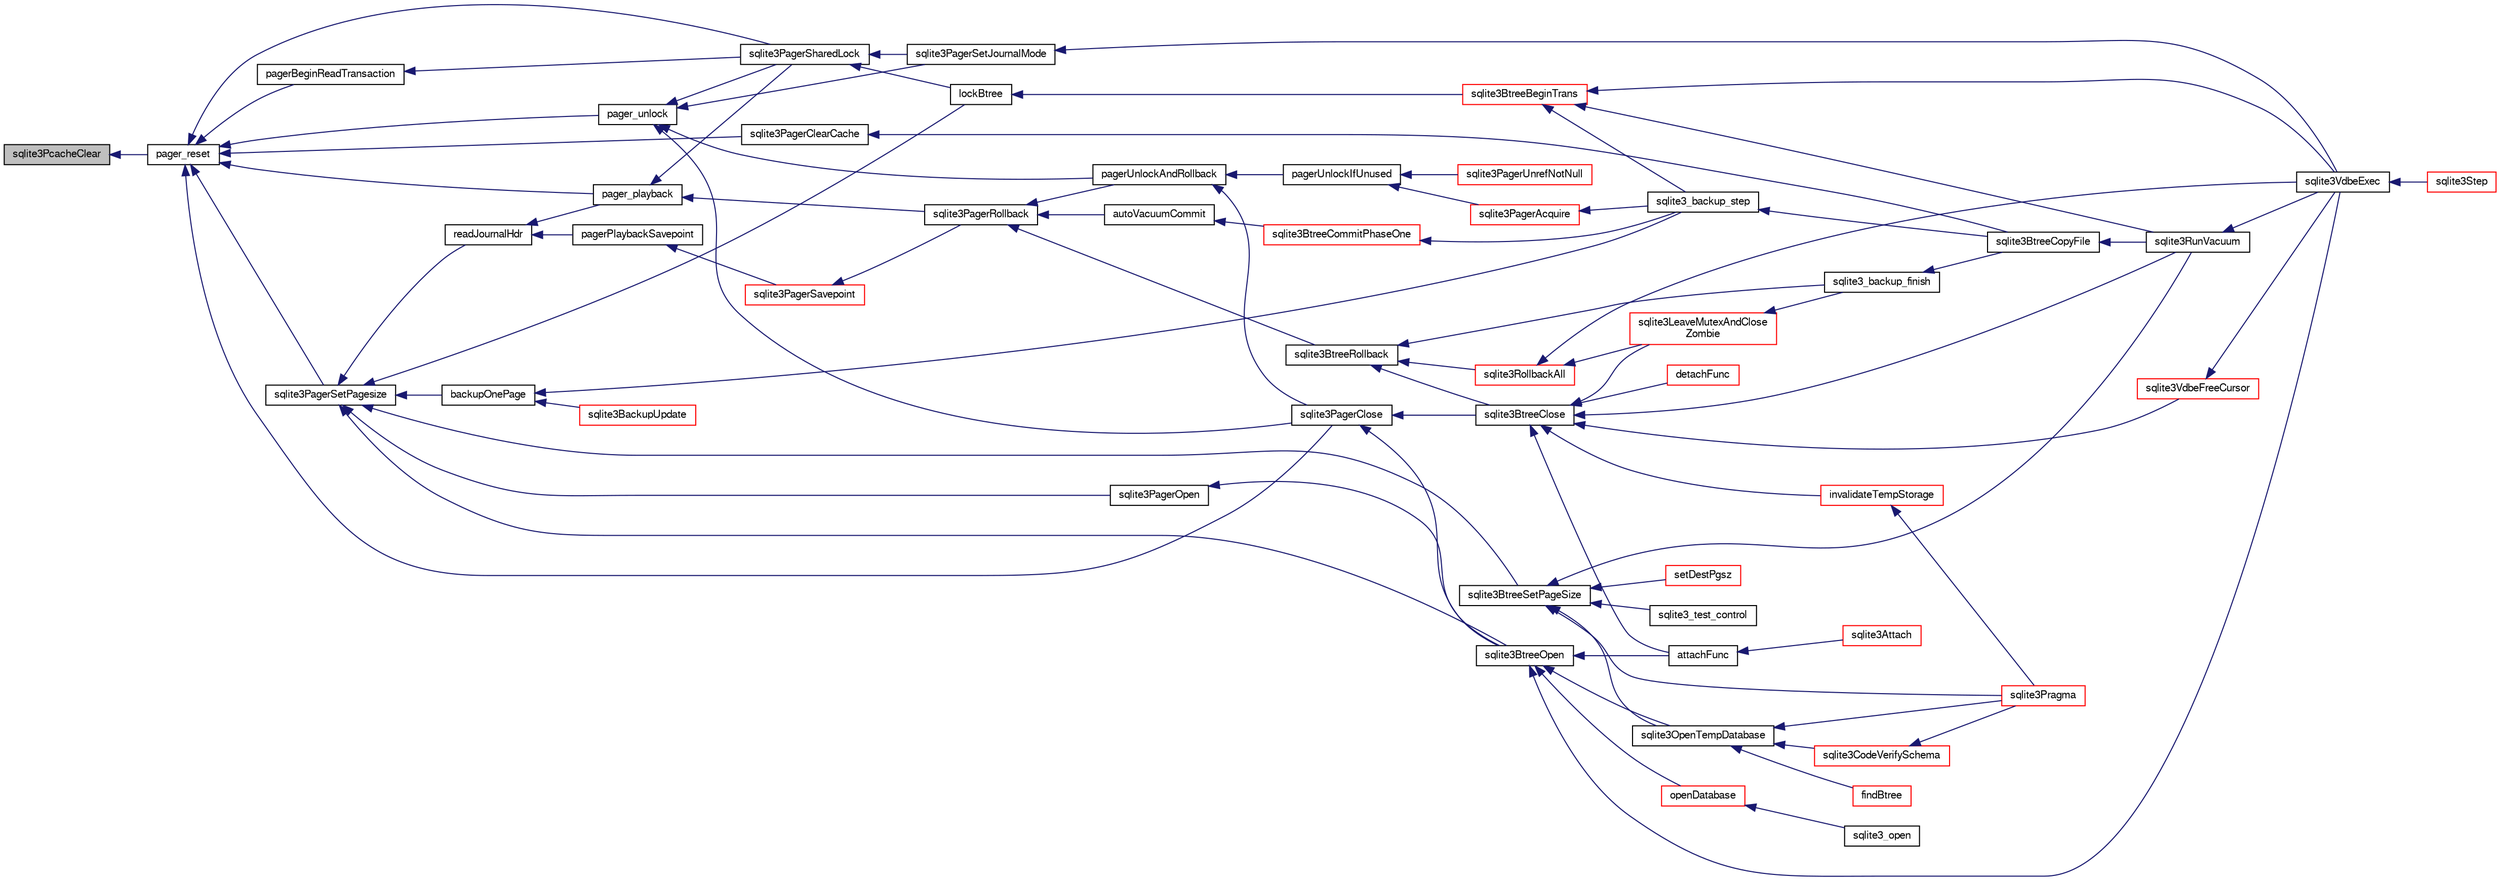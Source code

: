 digraph "sqlite3PcacheClear"
{
  edge [fontname="FreeSans",fontsize="10",labelfontname="FreeSans",labelfontsize="10"];
  node [fontname="FreeSans",fontsize="10",shape=record];
  rankdir="LR";
  Node650551 [label="sqlite3PcacheClear",height=0.2,width=0.4,color="black", fillcolor="grey75", style="filled", fontcolor="black"];
  Node650551 -> Node650552 [dir="back",color="midnightblue",fontsize="10",style="solid",fontname="FreeSans"];
  Node650552 [label="pager_reset",height=0.2,width=0.4,color="black", fillcolor="white", style="filled",URL="$sqlite3_8c.html#a80434ecc2e0b58eea05c79b1690be582"];
  Node650552 -> Node650553 [dir="back",color="midnightblue",fontsize="10",style="solid",fontname="FreeSans"];
  Node650553 [label="pager_unlock",height=0.2,width=0.4,color="black", fillcolor="white", style="filled",URL="$sqlite3_8c.html#a5b54bd09bd76fa68eb6310fbf9bbaf20"];
  Node650553 -> Node650554 [dir="back",color="midnightblue",fontsize="10",style="solid",fontname="FreeSans"];
  Node650554 [label="pagerUnlockAndRollback",height=0.2,width=0.4,color="black", fillcolor="white", style="filled",URL="$sqlite3_8c.html#a02d96b7bf62c3b13ba905d168914518c"];
  Node650554 -> Node650555 [dir="back",color="midnightblue",fontsize="10",style="solid",fontname="FreeSans"];
  Node650555 [label="sqlite3PagerClose",height=0.2,width=0.4,color="black", fillcolor="white", style="filled",URL="$sqlite3_8c.html#af94b1f96b60689fd09422cce2c85f53f"];
  Node650555 -> Node650556 [dir="back",color="midnightblue",fontsize="10",style="solid",fontname="FreeSans"];
  Node650556 [label="sqlite3BtreeOpen",height=0.2,width=0.4,color="black", fillcolor="white", style="filled",URL="$sqlite3_8c.html#a13dcb44dc34af6ce9d38de9c5aa975f9"];
  Node650556 -> Node650557 [dir="back",color="midnightblue",fontsize="10",style="solid",fontname="FreeSans"];
  Node650557 [label="sqlite3VdbeExec",height=0.2,width=0.4,color="black", fillcolor="white", style="filled",URL="$sqlite3_8c.html#a8ce40a614bdc56719c4d642b1e4dfb21"];
  Node650557 -> Node650558 [dir="back",color="midnightblue",fontsize="10",style="solid",fontname="FreeSans"];
  Node650558 [label="sqlite3Step",height=0.2,width=0.4,color="red", fillcolor="white", style="filled",URL="$sqlite3_8c.html#a3f2872e873e2758a4beedad1d5113554"];
  Node650556 -> Node650585 [dir="back",color="midnightblue",fontsize="10",style="solid",fontname="FreeSans"];
  Node650585 [label="attachFunc",height=0.2,width=0.4,color="black", fillcolor="white", style="filled",URL="$sqlite3_8c.html#a69cb751a7da501b9a0aa37e0d7c3eaf7"];
  Node650585 -> Node650586 [dir="back",color="midnightblue",fontsize="10",style="solid",fontname="FreeSans"];
  Node650586 [label="sqlite3Attach",height=0.2,width=0.4,color="red", fillcolor="white", style="filled",URL="$sqlite3_8c.html#ae0907fe0b43cc1b4c7e6a16213e8546f"];
  Node650556 -> Node650818 [dir="back",color="midnightblue",fontsize="10",style="solid",fontname="FreeSans"];
  Node650818 [label="sqlite3OpenTempDatabase",height=0.2,width=0.4,color="black", fillcolor="white", style="filled",URL="$sqlite3_8c.html#aaf3088380b731428b72d3b5777f93755"];
  Node650818 -> Node650762 [dir="back",color="midnightblue",fontsize="10",style="solid",fontname="FreeSans"];
  Node650762 [label="findBtree",height=0.2,width=0.4,color="red", fillcolor="white", style="filled",URL="$sqlite3_8c.html#ab4ee5743b77efd7f8832bf0b9315f973"];
  Node650818 -> Node650819 [dir="back",color="midnightblue",fontsize="10",style="solid",fontname="FreeSans"];
  Node650819 [label="sqlite3CodeVerifySchema",height=0.2,width=0.4,color="red", fillcolor="white", style="filled",URL="$sqlite3_8c.html#ad9d8708d96f8416ec59ebf41c57000f9"];
  Node650819 -> Node650635 [dir="back",color="midnightblue",fontsize="10",style="solid",fontname="FreeSans"];
  Node650635 [label="sqlite3Pragma",height=0.2,width=0.4,color="red", fillcolor="white", style="filled",URL="$sqlite3_8c.html#a111391370f58f8e6a6eca51fd34d62ed"];
  Node650818 -> Node650635 [dir="back",color="midnightblue",fontsize="10",style="solid",fontname="FreeSans"];
  Node650556 -> Node650792 [dir="back",color="midnightblue",fontsize="10",style="solid",fontname="FreeSans"];
  Node650792 [label="openDatabase",height=0.2,width=0.4,color="red", fillcolor="white", style="filled",URL="$sqlite3_8c.html#a6a9c3bc3a64234e863413f41db473758"];
  Node650792 -> Node650793 [dir="back",color="midnightblue",fontsize="10",style="solid",fontname="FreeSans"];
  Node650793 [label="sqlite3_open",height=0.2,width=0.4,color="black", fillcolor="white", style="filled",URL="$sqlite3_8h.html#a97ba966ed1acc38409786258268f5f71"];
  Node650555 -> Node650823 [dir="back",color="midnightblue",fontsize="10",style="solid",fontname="FreeSans"];
  Node650823 [label="sqlite3BtreeClose",height=0.2,width=0.4,color="black", fillcolor="white", style="filled",URL="$sqlite3_8c.html#a729b65009b66a99200496b09c124df01"];
  Node650823 -> Node650824 [dir="back",color="midnightblue",fontsize="10",style="solid",fontname="FreeSans"];
  Node650824 [label="sqlite3VdbeFreeCursor",height=0.2,width=0.4,color="red", fillcolor="white", style="filled",URL="$sqlite3_8c.html#a0f9084083e1d0639708934630f33d6ef"];
  Node650824 -> Node650557 [dir="back",color="midnightblue",fontsize="10",style="solid",fontname="FreeSans"];
  Node650823 -> Node650585 [dir="back",color="midnightblue",fontsize="10",style="solid",fontname="FreeSans"];
  Node650823 -> Node650772 [dir="back",color="midnightblue",fontsize="10",style="solid",fontname="FreeSans"];
  Node650772 [label="detachFunc",height=0.2,width=0.4,color="red", fillcolor="white", style="filled",URL="$sqlite3_8c.html#a2b3dd04cb87abd088926ab0082a60b77"];
  Node650823 -> Node650773 [dir="back",color="midnightblue",fontsize="10",style="solid",fontname="FreeSans"];
  Node650773 [label="invalidateTempStorage",height=0.2,width=0.4,color="red", fillcolor="white", style="filled",URL="$sqlite3_8c.html#a759777a1eb3c3e96a5af94932b39e69a"];
  Node650773 -> Node650635 [dir="back",color="midnightblue",fontsize="10",style="solid",fontname="FreeSans"];
  Node650823 -> Node650743 [dir="back",color="midnightblue",fontsize="10",style="solid",fontname="FreeSans"];
  Node650743 [label="sqlite3RunVacuum",height=0.2,width=0.4,color="black", fillcolor="white", style="filled",URL="$sqlite3_8c.html#a5e83ddc7b3e7e8e79ad5d1fc92de1d2f"];
  Node650743 -> Node650557 [dir="back",color="midnightblue",fontsize="10",style="solid",fontname="FreeSans"];
  Node650823 -> Node650786 [dir="back",color="midnightblue",fontsize="10",style="solid",fontname="FreeSans"];
  Node650786 [label="sqlite3LeaveMutexAndClose\lZombie",height=0.2,width=0.4,color="red", fillcolor="white", style="filled",URL="$sqlite3_8c.html#afe3a37c29dcb0fe9fc15fe07a3976f59"];
  Node650786 -> Node650787 [dir="back",color="midnightblue",fontsize="10",style="solid",fontname="FreeSans"];
  Node650787 [label="sqlite3_backup_finish",height=0.2,width=0.4,color="black", fillcolor="white", style="filled",URL="$sqlite3_8h.html#a176857dd58d99be53b6d7305533e0048"];
  Node650787 -> Node650771 [dir="back",color="midnightblue",fontsize="10",style="solid",fontname="FreeSans"];
  Node650771 [label="sqlite3BtreeCopyFile",height=0.2,width=0.4,color="black", fillcolor="white", style="filled",URL="$sqlite3_8c.html#a4d9e19a79f0d5c1dfcef0bd137ae83f9"];
  Node650771 -> Node650743 [dir="back",color="midnightblue",fontsize="10",style="solid",fontname="FreeSans"];
  Node650554 -> Node650828 [dir="back",color="midnightblue",fontsize="10",style="solid",fontname="FreeSans"];
  Node650828 [label="pagerUnlockIfUnused",height=0.2,width=0.4,color="black", fillcolor="white", style="filled",URL="$sqlite3_8c.html#abf547f4276efb6f10262f7fde1e4d065"];
  Node650828 -> Node650829 [dir="back",color="midnightblue",fontsize="10",style="solid",fontname="FreeSans"];
  Node650829 [label="sqlite3PagerAcquire",height=0.2,width=0.4,color="red", fillcolor="white", style="filled",URL="$sqlite3_8c.html#a22a53daafd2bd778cda390312651f994"];
  Node650829 -> Node650770 [dir="back",color="midnightblue",fontsize="10",style="solid",fontname="FreeSans"];
  Node650770 [label="sqlite3_backup_step",height=0.2,width=0.4,color="black", fillcolor="white", style="filled",URL="$sqlite3_8h.html#a1699b75e98d082eebc465a9e64c35269"];
  Node650770 -> Node650771 [dir="back",color="midnightblue",fontsize="10",style="solid",fontname="FreeSans"];
  Node650828 -> Node650902 [dir="back",color="midnightblue",fontsize="10",style="solid",fontname="FreeSans"];
  Node650902 [label="sqlite3PagerUnrefNotNull",height=0.2,width=0.4,color="red", fillcolor="white", style="filled",URL="$sqlite3_8c.html#a4b314f96f09f5c68c94672e420e31ab9"];
  Node650553 -> Node650555 [dir="back",color="midnightblue",fontsize="10",style="solid",fontname="FreeSans"];
  Node650553 -> Node650832 [dir="back",color="midnightblue",fontsize="10",style="solid",fontname="FreeSans"];
  Node650832 [label="sqlite3PagerSharedLock",height=0.2,width=0.4,color="black", fillcolor="white", style="filled",URL="$sqlite3_8c.html#a58c197b629fb6eaacf96c7add57c70df"];
  Node650832 -> Node650833 [dir="back",color="midnightblue",fontsize="10",style="solid",fontname="FreeSans"];
  Node650833 [label="sqlite3PagerSetJournalMode",height=0.2,width=0.4,color="black", fillcolor="white", style="filled",URL="$sqlite3_8c.html#afb929a0a4553cda84de16180ddbd09f7"];
  Node650833 -> Node650557 [dir="back",color="midnightblue",fontsize="10",style="solid",fontname="FreeSans"];
  Node650832 -> Node650834 [dir="back",color="midnightblue",fontsize="10",style="solid",fontname="FreeSans"];
  Node650834 [label="lockBtree",height=0.2,width=0.4,color="black", fillcolor="white", style="filled",URL="$sqlite3_8c.html#a5b808194d3178be15705a420265cee9d"];
  Node650834 -> Node650835 [dir="back",color="midnightblue",fontsize="10",style="solid",fontname="FreeSans"];
  Node650835 [label="sqlite3BtreeBeginTrans",height=0.2,width=0.4,color="red", fillcolor="white", style="filled",URL="$sqlite3_8c.html#a52d6706df15c67c22aa7d0e290c16bf5"];
  Node650835 -> Node650770 [dir="back",color="midnightblue",fontsize="10",style="solid",fontname="FreeSans"];
  Node650835 -> Node650557 [dir="back",color="midnightblue",fontsize="10",style="solid",fontname="FreeSans"];
  Node650835 -> Node650743 [dir="back",color="midnightblue",fontsize="10",style="solid",fontname="FreeSans"];
  Node650553 -> Node650833 [dir="back",color="midnightblue",fontsize="10",style="solid",fontname="FreeSans"];
  Node650552 -> Node650831 [dir="back",color="midnightblue",fontsize="10",style="solid",fontname="FreeSans"];
  Node650831 [label="pager_playback",height=0.2,width=0.4,color="black", fillcolor="white", style="filled",URL="$sqlite3_8c.html#a9d9a750a9fc76eb4b668c8a16b164a65"];
  Node650831 -> Node650832 [dir="back",color="midnightblue",fontsize="10",style="solid",fontname="FreeSans"];
  Node650831 -> Node650837 [dir="back",color="midnightblue",fontsize="10",style="solid",fontname="FreeSans"];
  Node650837 [label="sqlite3PagerRollback",height=0.2,width=0.4,color="black", fillcolor="white", style="filled",URL="$sqlite3_8c.html#afdd2ecbb97b7a716892ff6bd10c7dfd0"];
  Node650837 -> Node650554 [dir="back",color="midnightblue",fontsize="10",style="solid",fontname="FreeSans"];
  Node650837 -> Node650838 [dir="back",color="midnightblue",fontsize="10",style="solid",fontname="FreeSans"];
  Node650838 [label="autoVacuumCommit",height=0.2,width=0.4,color="black", fillcolor="white", style="filled",URL="$sqlite3_8c.html#a809d22c6311135ae3048adf41febaef0"];
  Node650838 -> Node650839 [dir="back",color="midnightblue",fontsize="10",style="solid",fontname="FreeSans"];
  Node650839 [label="sqlite3BtreeCommitPhaseOne",height=0.2,width=0.4,color="red", fillcolor="white", style="filled",URL="$sqlite3_8c.html#ae266cba101e64ad99a166f237532e262"];
  Node650839 -> Node650770 [dir="back",color="midnightblue",fontsize="10",style="solid",fontname="FreeSans"];
  Node650837 -> Node650842 [dir="back",color="midnightblue",fontsize="10",style="solid",fontname="FreeSans"];
  Node650842 [label="sqlite3BtreeRollback",height=0.2,width=0.4,color="black", fillcolor="white", style="filled",URL="$sqlite3_8c.html#a317473acdafdd688385c8954f09de186"];
  Node650842 -> Node650823 [dir="back",color="midnightblue",fontsize="10",style="solid",fontname="FreeSans"];
  Node650842 -> Node650787 [dir="back",color="midnightblue",fontsize="10",style="solid",fontname="FreeSans"];
  Node650842 -> Node650775 [dir="back",color="midnightblue",fontsize="10",style="solid",fontname="FreeSans"];
  Node650775 [label="sqlite3RollbackAll",height=0.2,width=0.4,color="red", fillcolor="white", style="filled",URL="$sqlite3_8c.html#ad902dd388d73208539f557962e3fe6bb"];
  Node650775 -> Node650557 [dir="back",color="midnightblue",fontsize="10",style="solid",fontname="FreeSans"];
  Node650775 -> Node650786 [dir="back",color="midnightblue",fontsize="10",style="solid",fontname="FreeSans"];
  Node650552 -> Node650940 [dir="back",color="midnightblue",fontsize="10",style="solid",fontname="FreeSans"];
  Node650940 [label="pagerBeginReadTransaction",height=0.2,width=0.4,color="black", fillcolor="white", style="filled",URL="$sqlite3_8c.html#a4a484b6c404f96050418d965e3cc17a1"];
  Node650940 -> Node650832 [dir="back",color="midnightblue",fontsize="10",style="solid",fontname="FreeSans"];
  Node650552 -> Node650941 [dir="back",color="midnightblue",fontsize="10",style="solid",fontname="FreeSans"];
  Node650941 [label="sqlite3PagerSetPagesize",height=0.2,width=0.4,color="black", fillcolor="white", style="filled",URL="$sqlite3_8c.html#ab668348d5dcc0382c247c74b6358f16e"];
  Node650941 -> Node650942 [dir="back",color="midnightblue",fontsize="10",style="solid",fontname="FreeSans"];
  Node650942 [label="readJournalHdr",height=0.2,width=0.4,color="black", fillcolor="white", style="filled",URL="$sqlite3_8c.html#a4367a6db0dfbaacd476aeecccc99904b"];
  Node650942 -> Node650831 [dir="back",color="midnightblue",fontsize="10",style="solid",fontname="FreeSans"];
  Node650942 -> Node650843 [dir="back",color="midnightblue",fontsize="10",style="solid",fontname="FreeSans"];
  Node650843 [label="pagerPlaybackSavepoint",height=0.2,width=0.4,color="black", fillcolor="white", style="filled",URL="$sqlite3_8c.html#aedf76c3b6661c4244cc3e2c5464fd12e"];
  Node650843 -> Node650844 [dir="back",color="midnightblue",fontsize="10",style="solid",fontname="FreeSans"];
  Node650844 [label="sqlite3PagerSavepoint",height=0.2,width=0.4,color="red", fillcolor="white", style="filled",URL="$sqlite3_8c.html#a8b5f1920b6a8b564a47e243868f2c8d4"];
  Node650844 -> Node650837 [dir="back",color="midnightblue",fontsize="10",style="solid",fontname="FreeSans"];
  Node650941 -> Node650923 [dir="back",color="midnightblue",fontsize="10",style="solid",fontname="FreeSans"];
  Node650923 [label="sqlite3PagerOpen",height=0.2,width=0.4,color="black", fillcolor="white", style="filled",URL="$sqlite3_8c.html#a5b4a74e8a1754922c482b7af19b30611"];
  Node650923 -> Node650556 [dir="back",color="midnightblue",fontsize="10",style="solid",fontname="FreeSans"];
  Node650941 -> Node650556 [dir="back",color="midnightblue",fontsize="10",style="solid",fontname="FreeSans"];
  Node650941 -> Node650943 [dir="back",color="midnightblue",fontsize="10",style="solid",fontname="FreeSans"];
  Node650943 [label="sqlite3BtreeSetPageSize",height=0.2,width=0.4,color="black", fillcolor="white", style="filled",URL="$sqlite3_8c.html#ad9c65e8377c831a80e0ac1f108c43f3e"];
  Node650943 -> Node650944 [dir="back",color="midnightblue",fontsize="10",style="solid",fontname="FreeSans"];
  Node650944 [label="setDestPgsz",height=0.2,width=0.4,color="red", fillcolor="white", style="filled",URL="$sqlite3_8c.html#acd3459ec2257f990aaea330d998fe0a6"];
  Node650943 -> Node650818 [dir="back",color="midnightblue",fontsize="10",style="solid",fontname="FreeSans"];
  Node650943 -> Node650635 [dir="back",color="midnightblue",fontsize="10",style="solid",fontname="FreeSans"];
  Node650943 -> Node650743 [dir="back",color="midnightblue",fontsize="10",style="solid",fontname="FreeSans"];
  Node650943 -> Node650945 [dir="back",color="midnightblue",fontsize="10",style="solid",fontname="FreeSans"];
  Node650945 [label="sqlite3_test_control",height=0.2,width=0.4,color="black", fillcolor="white", style="filled",URL="$sqlite3_8h.html#a3d90fdf0f259711a4e3822e12cd86106"];
  Node650941 -> Node650834 [dir="back",color="midnightblue",fontsize="10",style="solid",fontname="FreeSans"];
  Node650941 -> Node650919 [dir="back",color="midnightblue",fontsize="10",style="solid",fontname="FreeSans"];
  Node650919 [label="backupOnePage",height=0.2,width=0.4,color="black", fillcolor="white", style="filled",URL="$sqlite3_8c.html#a7efb6a8380d746b14e73db99ad3428a2"];
  Node650919 -> Node650770 [dir="back",color="midnightblue",fontsize="10",style="solid",fontname="FreeSans"];
  Node650919 -> Node650920 [dir="back",color="midnightblue",fontsize="10",style="solid",fontname="FreeSans"];
  Node650920 [label="sqlite3BackupUpdate",height=0.2,width=0.4,color="red", fillcolor="white", style="filled",URL="$sqlite3_8c.html#a928fd0b03c8d689beb3b81d73e9c713c"];
  Node650552 -> Node650555 [dir="back",color="midnightblue",fontsize="10",style="solid",fontname="FreeSans"];
  Node650552 -> Node650832 [dir="back",color="midnightblue",fontsize="10",style="solid",fontname="FreeSans"];
  Node650552 -> Node650946 [dir="back",color="midnightblue",fontsize="10",style="solid",fontname="FreeSans"];
  Node650946 [label="sqlite3PagerClearCache",height=0.2,width=0.4,color="black", fillcolor="white", style="filled",URL="$sqlite3_8c.html#a4a63ac64849ad46ad5a539332c43f494"];
  Node650946 -> Node650771 [dir="back",color="midnightblue",fontsize="10",style="solid",fontname="FreeSans"];
}
